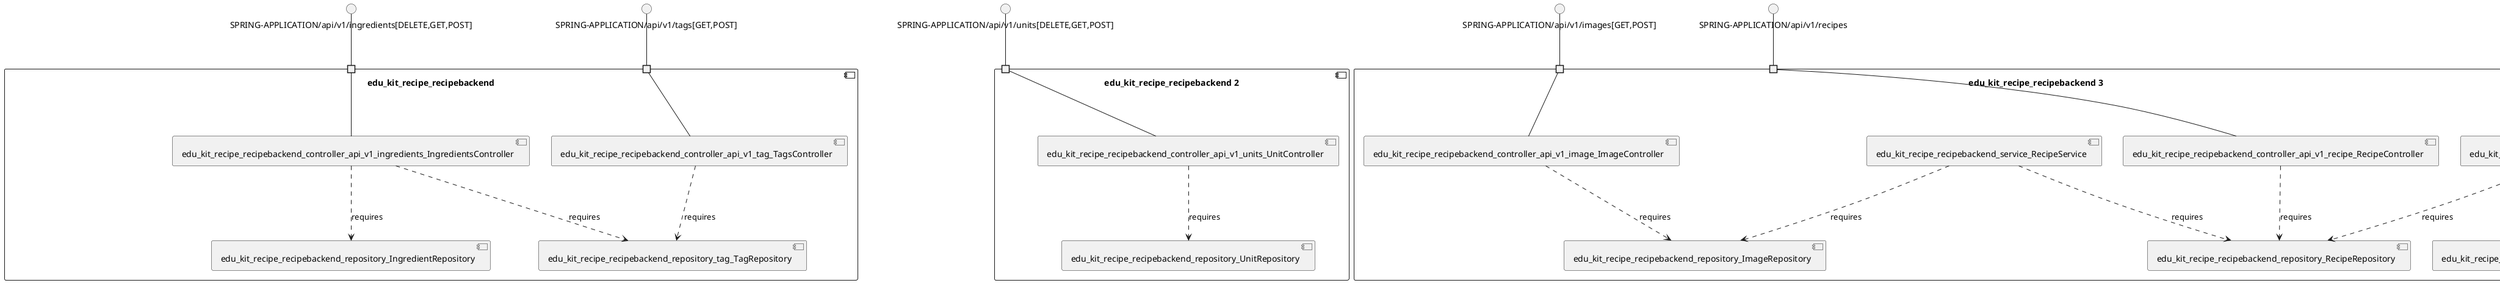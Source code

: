 @startuml
skinparam fixCircleLabelOverlapping true
skinparam componentStyle uml2
component "edu_kit_recipe_recipebackend\n\n\n\n\n\n" {
[edu_kit_recipe_recipebackend_repository_IngredientRepository]
[edu_kit_recipe_recipebackend_controller_api_v1_ingredients_IngredientsController]
[edu_kit_recipe_recipebackend_controller_api_v1_tag_TagsController]
[edu_kit_recipe_recipebackend_repository_tag_TagRepository]
portin " " as edu_kit_recipe_recipebackend_requires_SPRING_APPLICATION_api_v1_tags_GET_POST_
portin " " as edu_kit_recipe_recipebackend_requires_SPRING_APPLICATION_api_v1_ingredients_DELETE_GET_POST_
[edu_kit_recipe_recipebackend_controller_api_v1_ingredients_IngredientsController]..>[edu_kit_recipe_recipebackend_repository_tag_TagRepository] : requires
[edu_kit_recipe_recipebackend_controller_api_v1_ingredients_IngredientsController]..>[edu_kit_recipe_recipebackend_repository_IngredientRepository] : requires
[edu_kit_recipe_recipebackend_controller_api_v1_tag_TagsController]..>[edu_kit_recipe_recipebackend_repository_tag_TagRepository] : requires
"edu_kit_recipe_recipebackend_requires_SPRING_APPLICATION_api_v1_tags_GET_POST_"--[edu_kit_recipe_recipebackend_controller_api_v1_tag_TagsController]
"edu_kit_recipe_recipebackend_requires_SPRING_APPLICATION_api_v1_ingredients_DELETE_GET_POST_"--[edu_kit_recipe_recipebackend_controller_api_v1_ingredients_IngredientsController]
}
interface "SPRING-APPLICATION/api/v1/ingredients[DELETE,GET,POST]" as interface.SPRING_APPLICATION_api_v1_ingredients_DELETE_GET_POST_
interface.SPRING_APPLICATION_api_v1_ingredients_DELETE_GET_POST_--"edu_kit_recipe_recipebackend_requires_SPRING_APPLICATION_api_v1_ingredients_DELETE_GET_POST_"
interface "SPRING-APPLICATION/api/v1/tags[GET,POST]" as interface.SPRING_APPLICATION_api_v1_tags_GET_POST_
interface.SPRING_APPLICATION_api_v1_tags_GET_POST_--"edu_kit_recipe_recipebackend_requires_SPRING_APPLICATION_api_v1_tags_GET_POST_"
component "edu_kit_recipe_recipebackend 2\n\n\n\n\n\n" {
[edu_kit_recipe_recipebackend_controller_api_v1_units_UnitController]
[edu_kit_recipe_recipebackend_repository_UnitRepository]
portin " " as edu_kit_recipe_recipebackend_2_requires_SPRING_APPLICATION_api_v1_units_DELETE_GET_POST_
[edu_kit_recipe_recipebackend_controller_api_v1_units_UnitController]..>[edu_kit_recipe_recipebackend_repository_UnitRepository] : requires
"edu_kit_recipe_recipebackend_2_requires_SPRING_APPLICATION_api_v1_units_DELETE_GET_POST_"--[edu_kit_recipe_recipebackend_controller_api_v1_units_UnitController]
}
interface "SPRING-APPLICATION/api/v1/units[DELETE,GET,POST]" as interface.SPRING_APPLICATION_api_v1_units_DELETE_GET_POST_
interface.SPRING_APPLICATION_api_v1_units_DELETE_GET_POST_--"edu_kit_recipe_recipebackend_2_requires_SPRING_APPLICATION_api_v1_units_DELETE_GET_POST_"
component "edu_kit_recipe_recipebackend 3\n\n\n\n\n\n" {
[edu_kit_recipe_recipebackend_repository_CustomerRepository]
[edu_kit_recipe_recipebackend_repository_ImageRepository]
[edu_kit_recipe_recipebackend_service_CustomerService]
[edu_kit_recipe_recipebackend_controller_api_v1_image_ImageController]
[edu_kit_recipe_recipebackend_repository_RecipeRepository]
[edu_kit_recipe_recipebackend_controller_api_v1_recipe_RecipeController]
[edu_kit_recipe_recipebackend_service_RecipeService]
portin " " as edu_kit_recipe_recipebackend_3_requires_SPRING_APPLICATION_api_v1_images_GET_POST_
portin " " as edu_kit_recipe_recipebackend_3_requires_SPRING_APPLICATION_api_v1_recipes
[edu_kit_recipe_recipebackend_controller_api_v1_recipe_RecipeController]..>[edu_kit_recipe_recipebackend_repository_RecipeRepository] : requires
[edu_kit_recipe_recipebackend_service_CustomerService]..>[edu_kit_recipe_recipebackend_repository_CustomerRepository] : requires
[edu_kit_recipe_recipebackend_service_RecipeService]..>[edu_kit_recipe_recipebackend_repository_ImageRepository] : requires
[edu_kit_recipe_recipebackend_service_CustomerService]..>[edu_kit_recipe_recipebackend_repository_RecipeRepository] : requires
[edu_kit_recipe_recipebackend_controller_api_v1_image_ImageController]..>[edu_kit_recipe_recipebackend_repository_ImageRepository] : requires
[edu_kit_recipe_recipebackend_service_RecipeService]..>[edu_kit_recipe_recipebackend_repository_RecipeRepository] : requires
"edu_kit_recipe_recipebackend_3_requires_SPRING_APPLICATION_api_v1_recipes"--[edu_kit_recipe_recipebackend_controller_api_v1_recipe_RecipeController]
"edu_kit_recipe_recipebackend_3_requires_SPRING_APPLICATION_api_v1_images_GET_POST_"--[edu_kit_recipe_recipebackend_controller_api_v1_image_ImageController]
}
interface "SPRING-APPLICATION/api/v1/images[GET,POST]" as interface.SPRING_APPLICATION_api_v1_images_GET_POST_
interface.SPRING_APPLICATION_api_v1_images_GET_POST_--"edu_kit_recipe_recipebackend_3_requires_SPRING_APPLICATION_api_v1_images_GET_POST_"
interface "SPRING-APPLICATION/api/v1/recipes" as interface.SPRING_APPLICATION_api_v1_recipes
interface.SPRING_APPLICATION_api_v1_recipes--"edu_kit_recipe_recipebackend_3_requires_SPRING_APPLICATION_api_v1_recipes"
component "edu_kit_recipe_recipebackend_controller_BaseController\n\n\n\n\n\n" {
[edu_kit_recipe_recipebackend_controller_BaseController]
portin " " as edu_kit_recipe_recipebackend_controller_BaseController_requires_SPRING_APPLICATION_test_GET_
portin " " as edu_kit_recipe_recipebackend_controller_BaseController_requires_SPRING_APPLICATION_GET_
"edu_kit_recipe_recipebackend_controller_BaseController_requires_SPRING_APPLICATION_GET_"--[edu_kit_recipe_recipebackend_controller_BaseController]
"edu_kit_recipe_recipebackend_controller_BaseController_requires_SPRING_APPLICATION_test_GET_"--[edu_kit_recipe_recipebackend_controller_BaseController]
}
interface "SPRING-APPLICATION/[GET]" as interface.SPRING_APPLICATION_GET_
interface.SPRING_APPLICATION_GET_--"edu_kit_recipe_recipebackend_controller_BaseController_requires_SPRING_APPLICATION_GET_"
interface "SPRING-APPLICATION/test[GET]" as interface.SPRING_APPLICATION_test_GET_
interface.SPRING_APPLICATION_test_GET_--"edu_kit_recipe_recipebackend_controller_BaseController_requires_SPRING_APPLICATION_test_GET_"
component "edu_kit_recipe_recipebackend_controller_api_v1_user_CustomerController\n\n\n\n\n\n" {
[edu_kit_recipe_recipebackend_controller_api_v1_user_CustomerController]
portin " " as edu_kit_recipe_recipebackend_controller_api_v1_user_CustomerController_requires_SPRING_APPLICATION_api_v1_user
"edu_kit_recipe_recipebackend_controller_api_v1_user_CustomerController_requires_SPRING_APPLICATION_api_v1_user"--[edu_kit_recipe_recipebackend_controller_api_v1_user_CustomerController]
}
interface "SPRING-APPLICATION/api/v1/user" as interface.SPRING_APPLICATION_api_v1_user
interface.SPRING_APPLICATION_api_v1_user--"edu_kit_recipe_recipebackend_controller_api_v1_user_CustomerController_requires_SPRING_APPLICATION_api_v1_user"
component "edu_kit_recipe_recipebackend_controller_exception_ExceptionController\n\n\n\n\n\n" {
[edu_kit_recipe_recipebackend_controller_exception_ExceptionController]
portin " " as edu_kit_recipe_recipebackend_controller_exception_ExceptionController_requires_SPRING_APPLICATION_error
"edu_kit_recipe_recipebackend_controller_exception_ExceptionController_requires_SPRING_APPLICATION_error"--[edu_kit_recipe_recipebackend_controller_exception_ExceptionController]
}
interface "SPRING-APPLICATION/error" as interface.SPRING_APPLICATION_error
interface.SPRING_APPLICATION_error--"edu_kit_recipe_recipebackend_controller_exception_ExceptionController_requires_SPRING_APPLICATION_error"

@enduml
